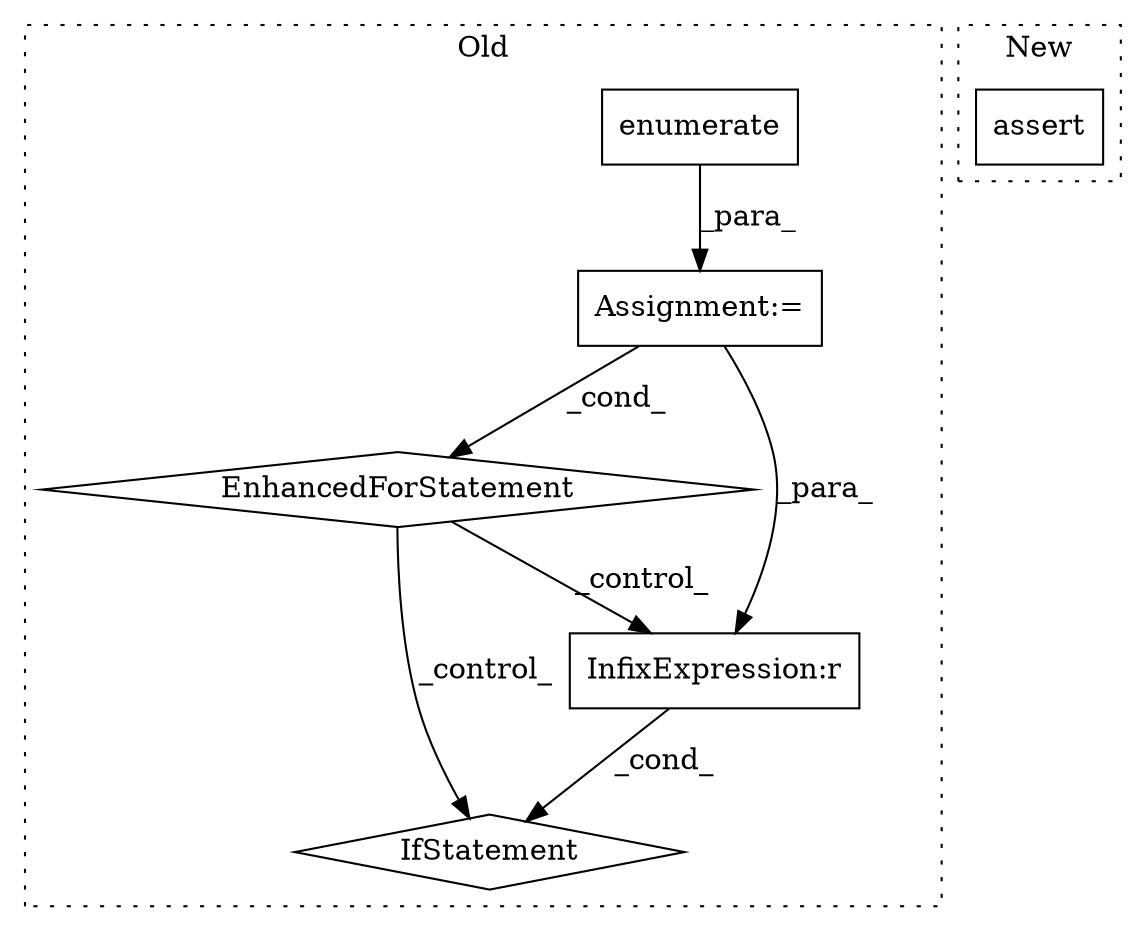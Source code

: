 digraph G {
subgraph cluster0 {
1 [label="enumerate" a="32" s="4161,4186" l="10,1" shape="box"];
3 [label="EnhancedForStatement" a="70" s="4086,4187" l="63,2" shape="diamond"];
4 [label="Assignment:=" a="7" s="4086,4187" l="63,2" shape="box"];
5 [label="IfStatement" a="25" s="4197,4211" l="4,2" shape="diamond"];
6 [label="InfixExpression:r" a="27" s="4206" l="4" shape="box"];
label = "Old";
style="dotted";
}
subgraph cluster1 {
2 [label="assert" a="32" s="5905,6024" l="18,1" shape="box"];
label = "New";
style="dotted";
}
1 -> 4 [label="_para_"];
3 -> 5 [label="_control_"];
3 -> 6 [label="_control_"];
4 -> 3 [label="_cond_"];
4 -> 6 [label="_para_"];
6 -> 5 [label="_cond_"];
}